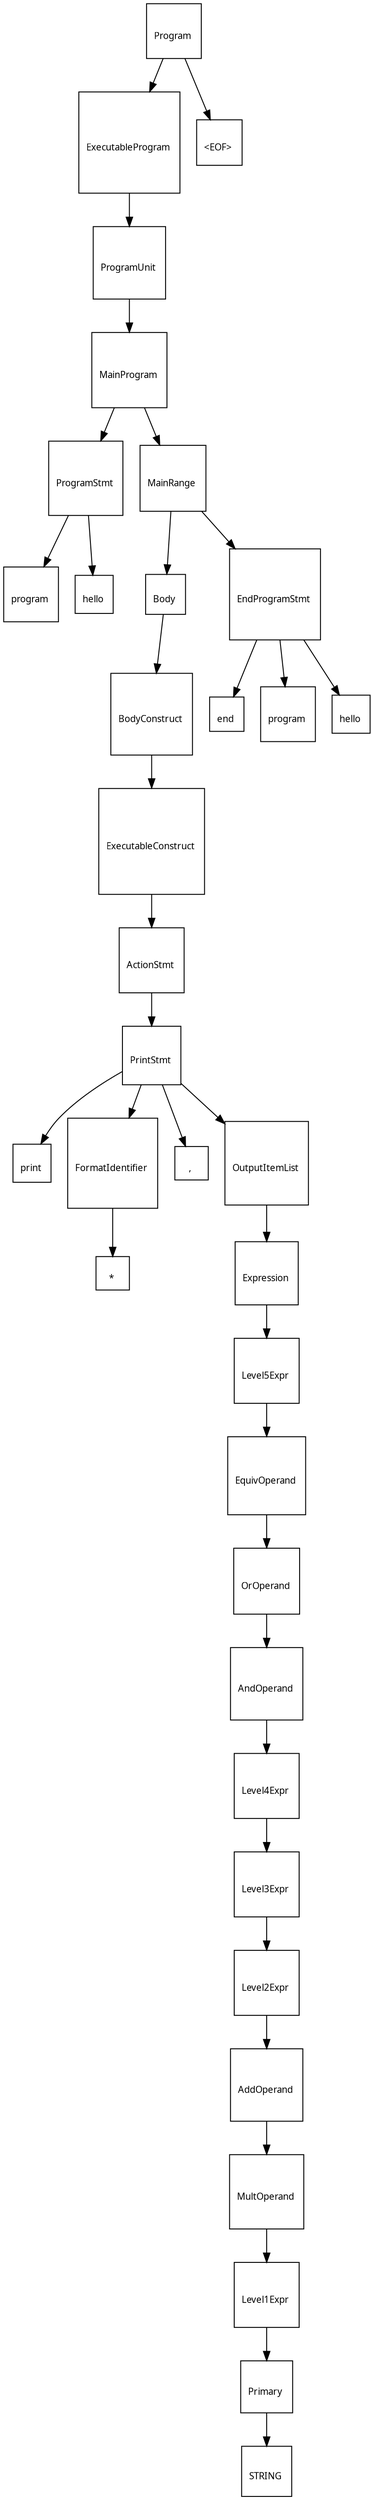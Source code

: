 digraph G {
  charset="UTF-8"
  node [shape=square, fontname="Arial Unicode MS"];
  "7ce97d4d-825b-4f2e-870a-c8b95292cc14" [label="\lProgram \n", fontsize=10];
  "7ce97d4d-825b-4f2e-870a-c8b95292cc14" -> "808de764-4011-4b71-abc5-4603def51030";
  "808de764-4011-4b71-abc5-4603def51030" [label="\lExecutableProgram \n", fontsize=10];
  "808de764-4011-4b71-abc5-4603def51030" -> "0600e5c2-8539-422e-8925-0821f569719d";
  "0600e5c2-8539-422e-8925-0821f569719d" [label="\lProgramUnit \n", fontsize=10];
  "0600e5c2-8539-422e-8925-0821f569719d" -> "b6138d77-d6e9-47b0-a2bc-ad5ae8a08d4b";
  "b6138d77-d6e9-47b0-a2bc-ad5ae8a08d4b" [label="\lMainProgram \n", fontsize=10];
  "b6138d77-d6e9-47b0-a2bc-ad5ae8a08d4b" -> "dcb01cd8-76e3-45c1-a750-710f20f49edf";
  "dcb01cd8-76e3-45c1-a750-710f20f49edf" [label="\lProgramStmt \n", fontsize=10];
  "dcb01cd8-76e3-45c1-a750-710f20f49edf" -> "088e5709-9af1-429f-868e-74f54aa88c9e";
  "088e5709-9af1-429f-868e-74f54aa88c9e" [label="\lprogram \n", fontsize=10];
  "dcb01cd8-76e3-45c1-a750-710f20f49edf" -> "011a87cf-caca-4384-b53c-b3892aef376f";
  "011a87cf-caca-4384-b53c-b3892aef376f" [label="\lhello \n", fontsize=10];
  "b6138d77-d6e9-47b0-a2bc-ad5ae8a08d4b" -> "f3465261-d8aa-4636-b285-ad2036915348";
  "f3465261-d8aa-4636-b285-ad2036915348" [label="\lMainRange \n", fontsize=10];
  "f3465261-d8aa-4636-b285-ad2036915348" -> "a98a18c6-95e7-47c1-8680-6b8a1c5d2126";
  "a98a18c6-95e7-47c1-8680-6b8a1c5d2126" [label="\lBody \n", fontsize=10];
  "a98a18c6-95e7-47c1-8680-6b8a1c5d2126" -> "1b568c01-5e0a-46ce-ab59-5ce1d8188c47";
  "1b568c01-5e0a-46ce-ab59-5ce1d8188c47" [label="\lBodyConstruct \n", fontsize=10];
  "1b568c01-5e0a-46ce-ab59-5ce1d8188c47" -> "30654b67-a1cc-4ac6-b4b7-c935b828f35c";
  "30654b67-a1cc-4ac6-b4b7-c935b828f35c" [label="\lExecutableConstruct \n", fontsize=10];
  "30654b67-a1cc-4ac6-b4b7-c935b828f35c" -> "bf80e546-6ea0-4f4f-ac1a-b7954fe35646";
  "bf80e546-6ea0-4f4f-ac1a-b7954fe35646" [label="\lActionStmt \n", fontsize=10];
  "bf80e546-6ea0-4f4f-ac1a-b7954fe35646" -> "3be88481-d623-429f-b557-ea25f636623d";
  "3be88481-d623-429f-b557-ea25f636623d" [label="\lPrintStmt \n", fontsize=10];
  "3be88481-d623-429f-b557-ea25f636623d" -> "9f48c3a9-7494-485f-9261-0ac58e89759c";
  "9f48c3a9-7494-485f-9261-0ac58e89759c" [label="\lprint \n", fontsize=10];
  "3be88481-d623-429f-b557-ea25f636623d" -> "b4a700e8-ec60-4d93-90a2-32da1d11a672";
  "b4a700e8-ec60-4d93-90a2-32da1d11a672" [label="\lFormatIdentifier \n", fontsize=10];
  "b4a700e8-ec60-4d93-90a2-32da1d11a672" -> "ed9f9eac-1c76-402c-93b6-1c6490187493";
  "ed9f9eac-1c76-402c-93b6-1c6490187493" [label="\l* \n", fontsize=10];
  "3be88481-d623-429f-b557-ea25f636623d" -> "e08bde0e-1267-4e13-966d-a9f10614bca6";
  "e08bde0e-1267-4e13-966d-a9f10614bca6" [label="\l, \n", fontsize=10];
  "3be88481-d623-429f-b557-ea25f636623d" -> "2afa5a10-1103-40af-a614-f2074aec67ad";
  "2afa5a10-1103-40af-a614-f2074aec67ad" [label="\lOutputItemList \n", fontsize=10];
  "2afa5a10-1103-40af-a614-f2074aec67ad" -> "c11ccdf2-9372-4da2-bf9f-68ae906ddd37";
  "c11ccdf2-9372-4da2-bf9f-68ae906ddd37" [label="\lExpression \n", fontsize=10];
  "c11ccdf2-9372-4da2-bf9f-68ae906ddd37" -> "d5810750-e4d5-4054-a821-2ce7628207ad";
  "d5810750-e4d5-4054-a821-2ce7628207ad" [label="\lLevel5Expr \n", fontsize=10];
  "d5810750-e4d5-4054-a821-2ce7628207ad" -> "46fe20ca-974d-47ba-b4be-e63b31440d27";
  "46fe20ca-974d-47ba-b4be-e63b31440d27" [label="\lEquivOperand \n", fontsize=10];
  "46fe20ca-974d-47ba-b4be-e63b31440d27" -> "bfb6545a-20b9-4533-b3ae-8bed08f6218f";
  "bfb6545a-20b9-4533-b3ae-8bed08f6218f" [label="\lOrOperand \n", fontsize=10];
  "bfb6545a-20b9-4533-b3ae-8bed08f6218f" -> "953aa8de-eaba-4357-b82e-5f76a80e6b6f";
  "953aa8de-eaba-4357-b82e-5f76a80e6b6f" [label="\lAndOperand \n", fontsize=10];
  "953aa8de-eaba-4357-b82e-5f76a80e6b6f" -> "c776eb59-4a66-442d-9663-9ecd02c9df0d";
  "c776eb59-4a66-442d-9663-9ecd02c9df0d" [label="\lLevel4Expr \n", fontsize=10];
  "c776eb59-4a66-442d-9663-9ecd02c9df0d" -> "0746c3a5-2aa5-4f70-ad65-558b774e1186";
  "0746c3a5-2aa5-4f70-ad65-558b774e1186" [label="\lLevel3Expr \n", fontsize=10];
  "0746c3a5-2aa5-4f70-ad65-558b774e1186" -> "74e2e8f4-1519-4881-9959-03e4b4c565ae";
  "74e2e8f4-1519-4881-9959-03e4b4c565ae" [label="\lLevel2Expr \n", fontsize=10];
  "74e2e8f4-1519-4881-9959-03e4b4c565ae" -> "6100a52e-fc23-4a0f-86b2-dd4d5aadbee7";
  "6100a52e-fc23-4a0f-86b2-dd4d5aadbee7" [label="\lAddOperand \n", fontsize=10];
  "6100a52e-fc23-4a0f-86b2-dd4d5aadbee7" -> "6c8a1c66-b404-4d13-8aec-4b11b0db03ef";
  "6c8a1c66-b404-4d13-8aec-4b11b0db03ef" [label="\lMultOperand \n", fontsize=10];
  "6c8a1c66-b404-4d13-8aec-4b11b0db03ef" -> "00e1b2d5-0689-4b9d-bdd4-a5646a33e5f7";
  "00e1b2d5-0689-4b9d-bdd4-a5646a33e5f7" [label="\lLevel1Expr \n", fontsize=10];
  "00e1b2d5-0689-4b9d-bdd4-a5646a33e5f7" -> "0c0c2199-e5a6-4d3c-8296-fe86c4f3ffc4";
  "0c0c2199-e5a6-4d3c-8296-fe86c4f3ffc4" [label="\lPrimary \n", fontsize=10];
  "0c0c2199-e5a6-4d3c-8296-fe86c4f3ffc4" -> "a499fc99-0855-4f31-b5cc-c5725d0d0052";
  "a499fc99-0855-4f31-b5cc-c5725d0d0052" [label="\lSTRING \n", fontsize=10];
  "f3465261-d8aa-4636-b285-ad2036915348" -> "110c51d3-68f2-4b07-8d21-d49306ddea64";
  "110c51d3-68f2-4b07-8d21-d49306ddea64" [label="\lEndProgramStmt \n", fontsize=10];
  "110c51d3-68f2-4b07-8d21-d49306ddea64" -> "5f81211d-3362-46ca-97ed-0a64f3de8bda";
  "5f81211d-3362-46ca-97ed-0a64f3de8bda" [label="\lend \n", fontsize=10];
  "110c51d3-68f2-4b07-8d21-d49306ddea64" -> "da098a3e-337c-401e-8297-8667758f4010";
  "da098a3e-337c-401e-8297-8667758f4010" [label="\lprogram \n", fontsize=10];
  "110c51d3-68f2-4b07-8d21-d49306ddea64" -> "55b22fbe-8469-4021-9234-d7a248f701f8";
  "55b22fbe-8469-4021-9234-d7a248f701f8" [label="\lhello \n", fontsize=10];
  "7ce97d4d-825b-4f2e-870a-c8b95292cc14" -> "3da24957-f38e-4b52-ba87-14013fff8c83";
  "3da24957-f38e-4b52-ba87-14013fff8c83" [label="\l&lt;EOF&gt; \n", fontsize=10];
}
